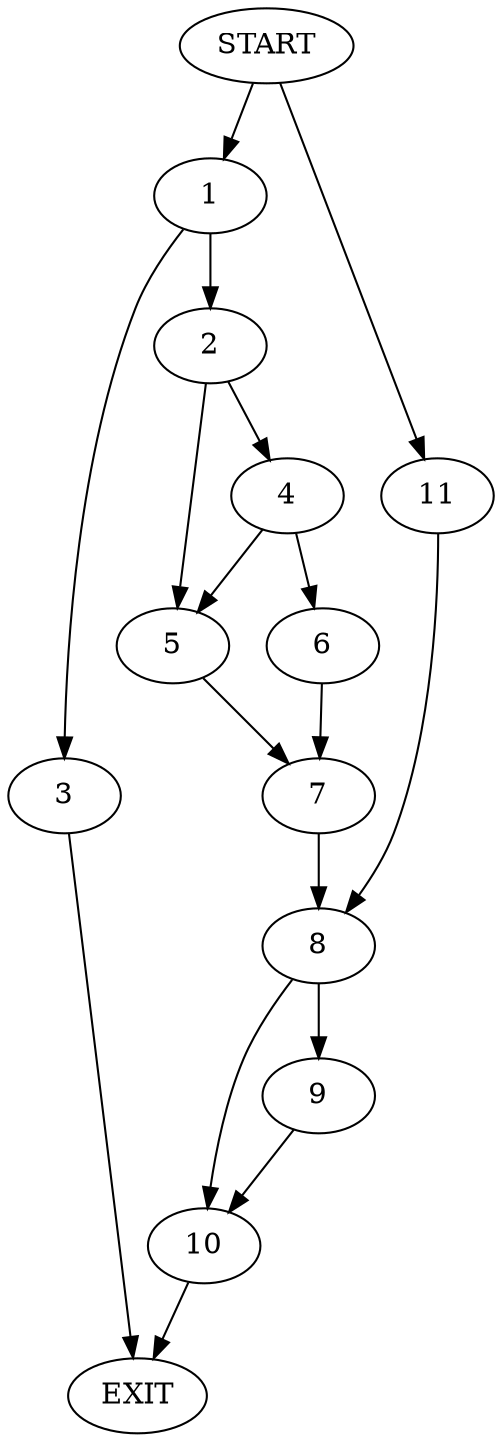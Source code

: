digraph {
0 [label="START"]
12 [label="EXIT"]
0 -> 1
1 -> 2
1 -> 3
3 -> 12
2 -> 4
2 -> 5
4 -> 6
4 -> 5
5 -> 7
6 -> 7
7 -> 8
8 -> 9
8 -> 10
0 -> 11
11 -> 8
9 -> 10
10 -> 12
}
